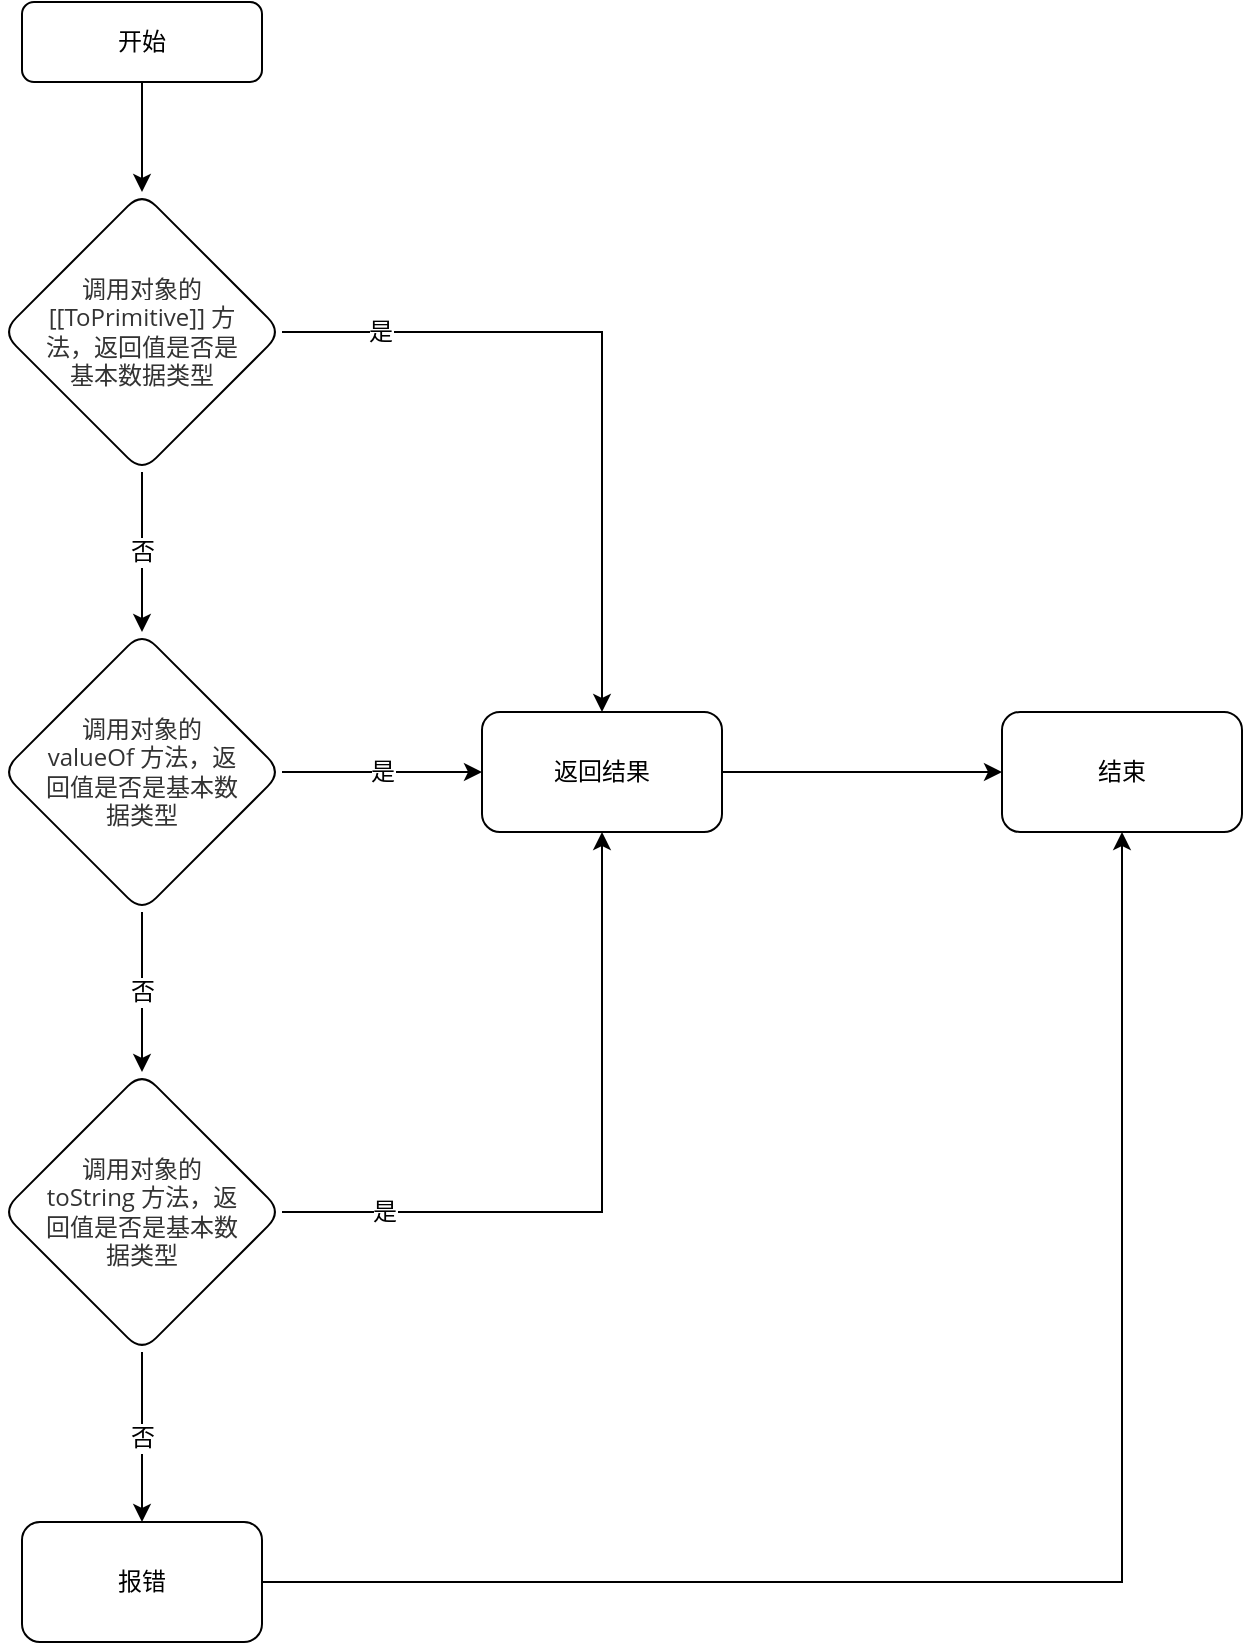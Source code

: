 <mxfile version="18.0.7" type="github">
  <diagram id="C5RBs43oDa-KdzZeNtuy" name="Page-1">
    <mxGraphModel dx="1384" dy="644" grid="1" gridSize="10" guides="1" tooltips="1" connect="1" arrows="1" fold="1" page="1" pageScale="1" pageWidth="827" pageHeight="1169" math="0" shadow="0">
      <root>
        <mxCell id="WIyWlLk6GJQsqaUBKTNV-0" />
        <mxCell id="WIyWlLk6GJQsqaUBKTNV-1" parent="WIyWlLk6GJQsqaUBKTNV-0" />
        <mxCell id="lfDSqrNuD7VzDhoS98Rk-1" value="" style="edgeStyle=orthogonalEdgeStyle;rounded=0;orthogonalLoop=1;jettySize=auto;html=1;" edge="1" parent="WIyWlLk6GJQsqaUBKTNV-1" source="WIyWlLk6GJQsqaUBKTNV-3" target="lfDSqrNuD7VzDhoS98Rk-0">
          <mxGeometry relative="1" as="geometry" />
        </mxCell>
        <mxCell id="WIyWlLk6GJQsqaUBKTNV-3" value="开始" style="rounded=1;whiteSpace=wrap;html=1;fontSize=12;glass=0;strokeWidth=1;shadow=0;" parent="WIyWlLk6GJQsqaUBKTNV-1" vertex="1">
          <mxGeometry x="160" y="80" width="120" height="40" as="geometry" />
        </mxCell>
        <mxCell id="lfDSqrNuD7VzDhoS98Rk-11" value="是" style="edgeStyle=orthogonalEdgeStyle;rounded=0;orthogonalLoop=1;jettySize=auto;html=1;fontSize=12;" edge="1" parent="WIyWlLk6GJQsqaUBKTNV-1" source="lfDSqrNuD7VzDhoS98Rk-0" target="lfDSqrNuD7VzDhoS98Rk-10">
          <mxGeometry x="-0.714" relative="1" as="geometry">
            <mxPoint x="-1" as="offset" />
          </mxGeometry>
        </mxCell>
        <mxCell id="lfDSqrNuD7VzDhoS98Rk-14" value="否" style="edgeStyle=orthogonalEdgeStyle;rounded=0;orthogonalLoop=1;jettySize=auto;html=1;fontSize=12;" edge="1" parent="WIyWlLk6GJQsqaUBKTNV-1" source="lfDSqrNuD7VzDhoS98Rk-0" target="lfDSqrNuD7VzDhoS98Rk-13">
          <mxGeometry relative="1" as="geometry" />
        </mxCell>
        <mxCell id="lfDSqrNuD7VzDhoS98Rk-0" value="&lt;span style=&quot;color: rgb(51, 51, 51); font-family: &amp;quot;Open Sans&amp;quot;, &amp;quot;Clear Sans&amp;quot;, &amp;quot;Helvetica Neue&amp;quot;, Helvetica, Arial, &amp;quot;Segoe UI Emoji&amp;quot;, sans-serif; orphans: 4; text-align: left; background-color: rgb(255, 255, 255);&quot;&gt;&lt;font style=&quot;font-size: 12px;&quot;&gt;调用对象的 [[ToPrimitive]] 方法，&lt;/font&gt;&lt;/span&gt;&lt;font face=&quot;Open Sans, Clear Sans, Helvetica Neue, Helvetica, Arial, Segoe UI Emoji, sans-serif&quot; color=&quot;#333333&quot;&gt;返回值是否是基本数据类型&lt;/font&gt;" style="rhombus;whiteSpace=wrap;html=1;rounded=1;glass=0;strokeWidth=1;shadow=0;spacingTop=0;spacing=20;" vertex="1" parent="WIyWlLk6GJQsqaUBKTNV-1">
          <mxGeometry x="150" y="175" width="140" height="140" as="geometry" />
        </mxCell>
        <mxCell id="lfDSqrNuD7VzDhoS98Rk-21" value="" style="edgeStyle=orthogonalEdgeStyle;rounded=0;orthogonalLoop=1;jettySize=auto;html=1;fontSize=12;" edge="1" parent="WIyWlLk6GJQsqaUBKTNV-1" source="lfDSqrNuD7VzDhoS98Rk-10" target="lfDSqrNuD7VzDhoS98Rk-20">
          <mxGeometry relative="1" as="geometry" />
        </mxCell>
        <mxCell id="lfDSqrNuD7VzDhoS98Rk-10" value="返回结果" style="whiteSpace=wrap;html=1;rounded=1;glass=0;strokeWidth=1;shadow=0;spacingTop=0;spacing=16;" vertex="1" parent="WIyWlLk6GJQsqaUBKTNV-1">
          <mxGeometry x="390" y="435" width="120" height="60" as="geometry" />
        </mxCell>
        <mxCell id="lfDSqrNuD7VzDhoS98Rk-16" value="否" style="edgeStyle=orthogonalEdgeStyle;rounded=0;orthogonalLoop=1;jettySize=auto;html=1;fontSize=12;" edge="1" parent="WIyWlLk6GJQsqaUBKTNV-1" source="lfDSqrNuD7VzDhoS98Rk-13" target="lfDSqrNuD7VzDhoS98Rk-15">
          <mxGeometry relative="1" as="geometry" />
        </mxCell>
        <mxCell id="lfDSqrNuD7VzDhoS98Rk-17" value="是" style="edgeStyle=orthogonalEdgeStyle;rounded=0;orthogonalLoop=1;jettySize=auto;html=1;exitX=1;exitY=0.5;exitDx=0;exitDy=0;fontSize=12;" edge="1" parent="WIyWlLk6GJQsqaUBKTNV-1" source="lfDSqrNuD7VzDhoS98Rk-13" target="lfDSqrNuD7VzDhoS98Rk-10">
          <mxGeometry relative="1" as="geometry" />
        </mxCell>
        <mxCell id="lfDSqrNuD7VzDhoS98Rk-13" value="&lt;span style=&quot;color: rgb(51, 51, 51); font-family: &amp;quot;Open Sans&amp;quot;, &amp;quot;Clear Sans&amp;quot;, &amp;quot;Helvetica Neue&amp;quot;, Helvetica, Arial, &amp;quot;Segoe UI Emoji&amp;quot;, sans-serif; orphans: 4; text-align: left; background-color: rgb(255, 255, 255);&quot;&gt;&lt;font style=&quot;font-size: 12px;&quot;&gt;调用对象的 valueOf 方法，&lt;/font&gt;&lt;/span&gt;&lt;font face=&quot;Open Sans, Clear Sans, Helvetica Neue, Helvetica, Arial, Segoe UI Emoji, sans-serif&quot; color=&quot;#333333&quot;&gt;返回值是否是基本数据类型&lt;/font&gt;" style="rhombus;whiteSpace=wrap;html=1;rounded=1;glass=0;strokeWidth=1;shadow=0;spacingTop=0;spacing=20;" vertex="1" parent="WIyWlLk6GJQsqaUBKTNV-1">
          <mxGeometry x="150" y="395" width="140" height="140" as="geometry" />
        </mxCell>
        <mxCell id="lfDSqrNuD7VzDhoS98Rk-18" style="edgeStyle=orthogonalEdgeStyle;rounded=0;orthogonalLoop=1;jettySize=auto;html=1;exitX=1;exitY=0.5;exitDx=0;exitDy=0;fontSize=12;entryX=0.5;entryY=1;entryDx=0;entryDy=0;" edge="1" parent="WIyWlLk6GJQsqaUBKTNV-1" source="lfDSqrNuD7VzDhoS98Rk-15" target="lfDSqrNuD7VzDhoS98Rk-10">
          <mxGeometry relative="1" as="geometry">
            <mxPoint x="510" y="500" as="targetPoint" />
          </mxGeometry>
        </mxCell>
        <mxCell id="lfDSqrNuD7VzDhoS98Rk-19" value="是" style="edgeLabel;html=1;align=center;verticalAlign=middle;resizable=0;points=[];fontSize=12;" vertex="1" connectable="0" parent="lfDSqrNuD7VzDhoS98Rk-18">
          <mxGeometry x="-0.626" y="1" relative="1" as="geometry">
            <mxPoint x="-15" y="1" as="offset" />
          </mxGeometry>
        </mxCell>
        <mxCell id="lfDSqrNuD7VzDhoS98Rk-23" value="否" style="edgeStyle=orthogonalEdgeStyle;rounded=0;orthogonalLoop=1;jettySize=auto;html=1;fontSize=12;" edge="1" parent="WIyWlLk6GJQsqaUBKTNV-1" source="lfDSqrNuD7VzDhoS98Rk-15" target="lfDSqrNuD7VzDhoS98Rk-22">
          <mxGeometry relative="1" as="geometry" />
        </mxCell>
        <mxCell id="lfDSqrNuD7VzDhoS98Rk-15" value="&lt;span style=&quot;color: rgb(51, 51, 51); font-family: &amp;quot;Open Sans&amp;quot;, &amp;quot;Clear Sans&amp;quot;, &amp;quot;Helvetica Neue&amp;quot;, Helvetica, Arial, &amp;quot;Segoe UI Emoji&amp;quot;, sans-serif; orphans: 4; text-align: left; background-color: rgb(255, 255, 255);&quot;&gt;&lt;font style=&quot;font-size: 12px;&quot;&gt;调用对象的 toString 方法，&lt;/font&gt;&lt;/span&gt;&lt;font face=&quot;Open Sans, Clear Sans, Helvetica Neue, Helvetica, Arial, Segoe UI Emoji, sans-serif&quot; color=&quot;#333333&quot;&gt;返回值是否是基本数据类型&lt;/font&gt;" style="rhombus;whiteSpace=wrap;html=1;rounded=1;glass=0;strokeWidth=1;shadow=0;spacingTop=0;spacing=20;" vertex="1" parent="WIyWlLk6GJQsqaUBKTNV-1">
          <mxGeometry x="150" y="615" width="140" height="140" as="geometry" />
        </mxCell>
        <mxCell id="lfDSqrNuD7VzDhoS98Rk-20" value="结束" style="whiteSpace=wrap;html=1;rounded=1;glass=0;strokeWidth=1;shadow=0;spacingTop=0;spacing=16;" vertex="1" parent="WIyWlLk6GJQsqaUBKTNV-1">
          <mxGeometry x="650" y="435" width="120" height="60" as="geometry" />
        </mxCell>
        <mxCell id="lfDSqrNuD7VzDhoS98Rk-24" style="edgeStyle=orthogonalEdgeStyle;rounded=0;orthogonalLoop=1;jettySize=auto;html=1;exitX=1;exitY=0.5;exitDx=0;exitDy=0;entryX=0.5;entryY=1;entryDx=0;entryDy=0;fontSize=12;" edge="1" parent="WIyWlLk6GJQsqaUBKTNV-1" source="lfDSqrNuD7VzDhoS98Rk-22" target="lfDSqrNuD7VzDhoS98Rk-20">
          <mxGeometry relative="1" as="geometry" />
        </mxCell>
        <mxCell id="lfDSqrNuD7VzDhoS98Rk-22" value="报错" style="whiteSpace=wrap;html=1;rounded=1;glass=0;strokeWidth=1;shadow=0;spacingTop=0;spacing=20;" vertex="1" parent="WIyWlLk6GJQsqaUBKTNV-1">
          <mxGeometry x="160" y="840" width="120" height="60" as="geometry" />
        </mxCell>
      </root>
    </mxGraphModel>
  </diagram>
</mxfile>
